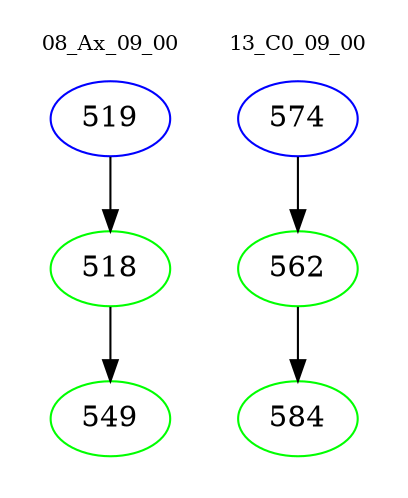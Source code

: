 digraph{
subgraph cluster_0 {
color = white
label = "08_Ax_09_00";
fontsize=10;
T0_519 [label="519", color="blue"]
T0_519 -> T0_518 [color="black"]
T0_518 [label="518", color="green"]
T0_518 -> T0_549 [color="black"]
T0_549 [label="549", color="green"]
}
subgraph cluster_1 {
color = white
label = "13_C0_09_00";
fontsize=10;
T1_574 [label="574", color="blue"]
T1_574 -> T1_562 [color="black"]
T1_562 [label="562", color="green"]
T1_562 -> T1_584 [color="black"]
T1_584 [label="584", color="green"]
}
}

